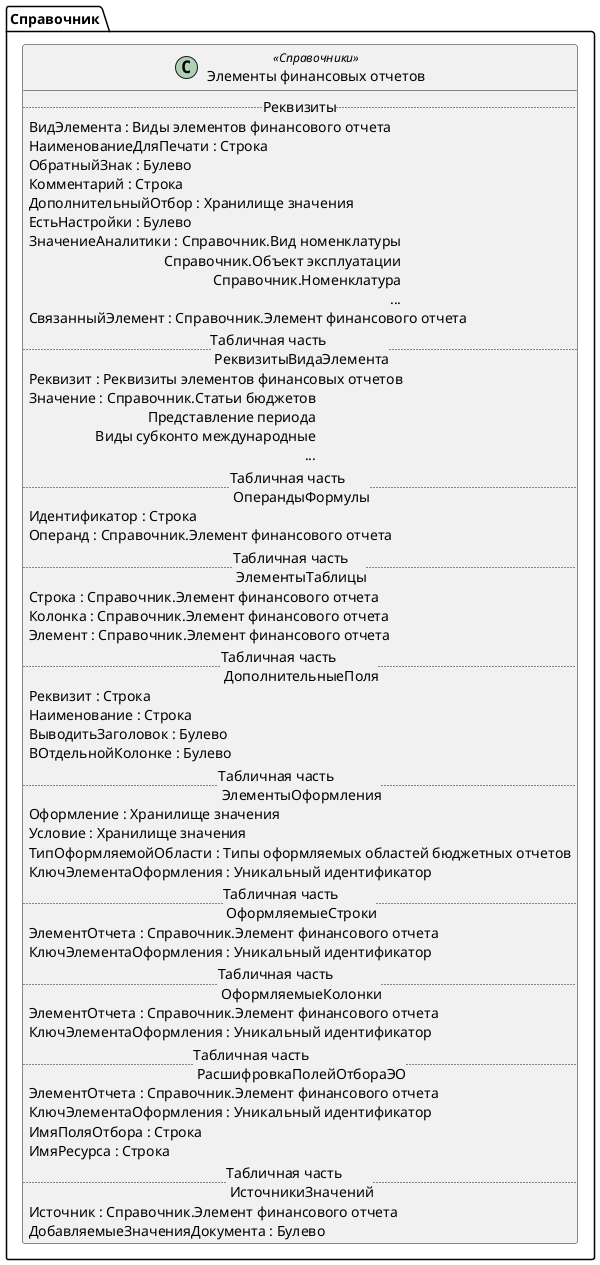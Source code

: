 ﻿@startuml ЭлементыФинансовыхОтчетов
'!include templates.wsd
'..\include templates.wsd
class Справочник.ЭлементыФинансовыхОтчетов as "Элементы финансовых отчетов" <<Справочники>>
{
..Реквизиты..
ВидЭлемента : Виды элементов финансового отчета
НаименованиеДляПечати : Строка
ОбратныйЗнак : Булево
Комментарий : Строка
ДополнительныйОтбор : Хранилище значения
ЕстьНастройки : Булево
ЗначениеАналитики : Справочник.Вид номенклатуры\rСправочник.Объект эксплуатации\rСправочник.Номенклатура\r...
СвязанныйЭлемент : Справочник.Элемент финансового отчета
..Табличная часть \n РеквизитыВидаЭлемента..
Реквизит : Реквизиты элементов финансовых отчетов
Значение : Справочник.Статьи бюджетов\rПредставление периода\rВиды субконто международные\r...
..Табличная часть \n ОперандыФормулы..
Идентификатор : Строка
Операнд : Справочник.Элемент финансового отчета
..Табличная часть \n ЭлементыТаблицы..
Строка : Справочник.Элемент финансового отчета
Колонка : Справочник.Элемент финансового отчета
Элемент : Справочник.Элемент финансового отчета
..Табличная часть \n ДополнительныеПоля..
Реквизит : Строка
Наименование : Строка
ВыводитьЗаголовок : Булево
ВОтдельнойКолонке : Булево
..Табличная часть \n ЭлементыОформления..
Оформление : Хранилище значения
Условие : Хранилище значения
ТипОформляемойОбласти : Типы оформляемых областей бюджетных отчетов
КлючЭлементаОформления : Уникальный идентификатор
..Табличная часть \n ОформляемыеСтроки..
ЭлементОтчета : Справочник.Элемент финансового отчета
КлючЭлементаОформления : Уникальный идентификатор
..Табличная часть \n ОформляемыеКолонки..
ЭлементОтчета : Справочник.Элемент финансового отчета
КлючЭлементаОформления : Уникальный идентификатор
..Табличная часть \n РасшифровкаПолейОтбораЭО..
ЭлементОтчета : Справочник.Элемент финансового отчета
КлючЭлементаОформления : Уникальный идентификатор
ИмяПоляОтбора : Строка
ИмяРесурса : Строка
..Табличная часть \n ИсточникиЗначений..
Источник : Справочник.Элемент финансового отчета
ДобавляемыеЗначенияДокумента : Булево
}
@enduml
